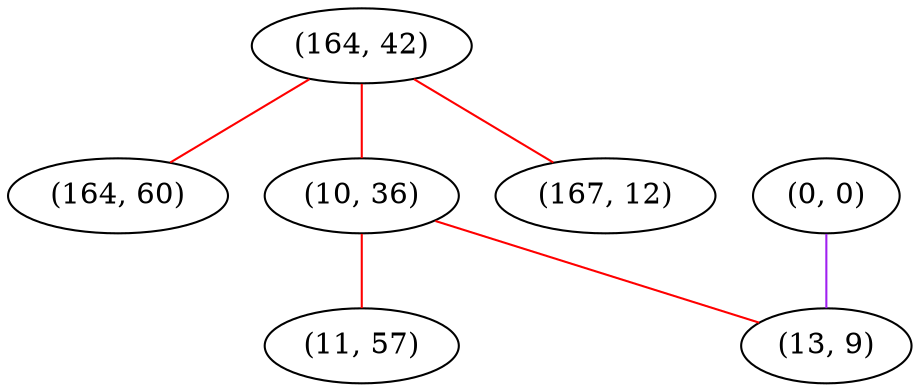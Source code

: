 graph "" {
"(164, 42)";
"(164, 60)";
"(10, 36)";
"(167, 12)";
"(0, 0)";
"(13, 9)";
"(11, 57)";
"(164, 42)" -- "(167, 12)"  [color=red, key=0, weight=1];
"(164, 42)" -- "(164, 60)"  [color=red, key=0, weight=1];
"(164, 42)" -- "(10, 36)"  [color=red, key=0, weight=1];
"(10, 36)" -- "(11, 57)"  [color=red, key=0, weight=1];
"(10, 36)" -- "(13, 9)"  [color=red, key=0, weight=1];
"(0, 0)" -- "(13, 9)"  [color=purple, key=0, weight=4];
}

